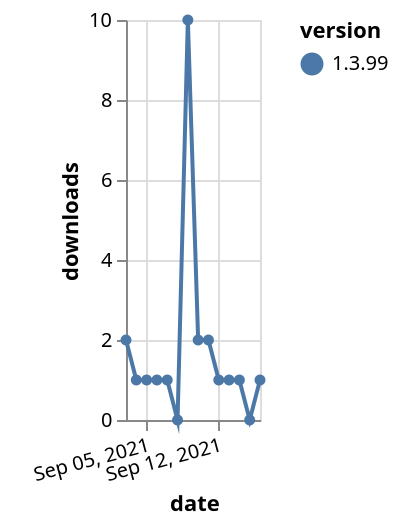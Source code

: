 {"$schema": "https://vega.github.io/schema/vega-lite/v5.json", "description": "A simple bar chart with embedded data.", "data": {"values": [{"date": "2021-09-03", "total": 544, "delta": 2, "version": "1.3.99"}, {"date": "2021-09-04", "total": 545, "delta": 1, "version": "1.3.99"}, {"date": "2021-09-05", "total": 546, "delta": 1, "version": "1.3.99"}, {"date": "2021-09-06", "total": 547, "delta": 1, "version": "1.3.99"}, {"date": "2021-09-07", "total": 548, "delta": 1, "version": "1.3.99"}, {"date": "2021-09-08", "total": 548, "delta": 0, "version": "1.3.99"}, {"date": "2021-09-09", "total": 558, "delta": 10, "version": "1.3.99"}, {"date": "2021-09-10", "total": 560, "delta": 2, "version": "1.3.99"}, {"date": "2021-09-11", "total": 562, "delta": 2, "version": "1.3.99"}, {"date": "2021-09-12", "total": 563, "delta": 1, "version": "1.3.99"}, {"date": "2021-09-13", "total": 564, "delta": 1, "version": "1.3.99"}, {"date": "2021-09-14", "total": 565, "delta": 1, "version": "1.3.99"}, {"date": "2021-09-15", "total": 565, "delta": 0, "version": "1.3.99"}, {"date": "2021-09-16", "total": 566, "delta": 1, "version": "1.3.99"}]}, "width": "container", "mark": {"type": "line", "point": {"filled": true}}, "encoding": {"x": {"field": "date", "type": "temporal", "timeUnit": "yearmonthdate", "title": "date", "axis": {"labelAngle": -15}}, "y": {"field": "delta", "type": "quantitative", "title": "downloads"}, "color": {"field": "version", "type": "nominal"}, "tooltip": {"field": "delta"}}}